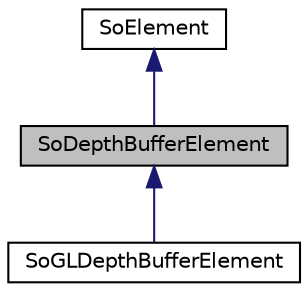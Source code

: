 digraph "SoDepthBufferElement"
{
 // LATEX_PDF_SIZE
  edge [fontname="Helvetica",fontsize="10",labelfontname="Helvetica",labelfontsize="10"];
  node [fontname="Helvetica",fontsize="10",shape=record];
  Node1 [label="SoDepthBufferElement",height=0.2,width=0.4,color="black", fillcolor="grey75", style="filled", fontcolor="black",tooltip="The SoDepthBufferElement controls the depth buffer settings."];
  Node2 -> Node1 [dir="back",color="midnightblue",fontsize="10",style="solid",fontname="Helvetica"];
  Node2 [label="SoElement",height=0.2,width=0.4,color="black", fillcolor="white", style="filled",URL="$classSoElement.html",tooltip="SoElement is the abstract base class for all elements."];
  Node1 -> Node3 [dir="back",color="midnightblue",fontsize="10",style="solid",fontname="Helvetica"];
  Node3 [label="SoGLDepthBufferElement",height=0.2,width=0.4,color="black", fillcolor="white", style="filled",URL="$classSoGLDepthBufferElement.html",tooltip="The SoGLDepthBufferElement controls the OpenGL depth buffer."];
}
